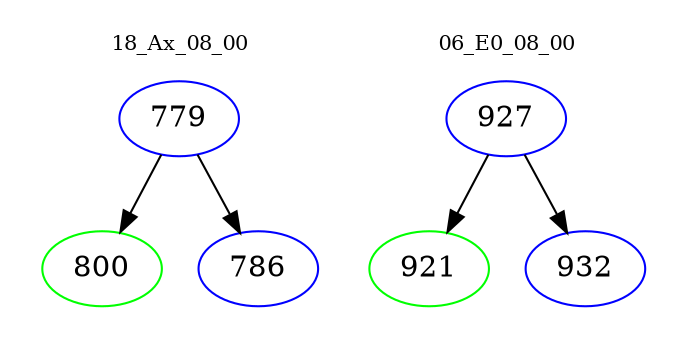 digraph{
subgraph cluster_0 {
color = white
label = "18_Ax_08_00";
fontsize=10;
T0_779 [label="779", color="blue"]
T0_779 -> T0_800 [color="black"]
T0_800 [label="800", color="green"]
T0_779 -> T0_786 [color="black"]
T0_786 [label="786", color="blue"]
}
subgraph cluster_1 {
color = white
label = "06_E0_08_00";
fontsize=10;
T1_927 [label="927", color="blue"]
T1_927 -> T1_921 [color="black"]
T1_921 [label="921", color="green"]
T1_927 -> T1_932 [color="black"]
T1_932 [label="932", color="blue"]
}
}
